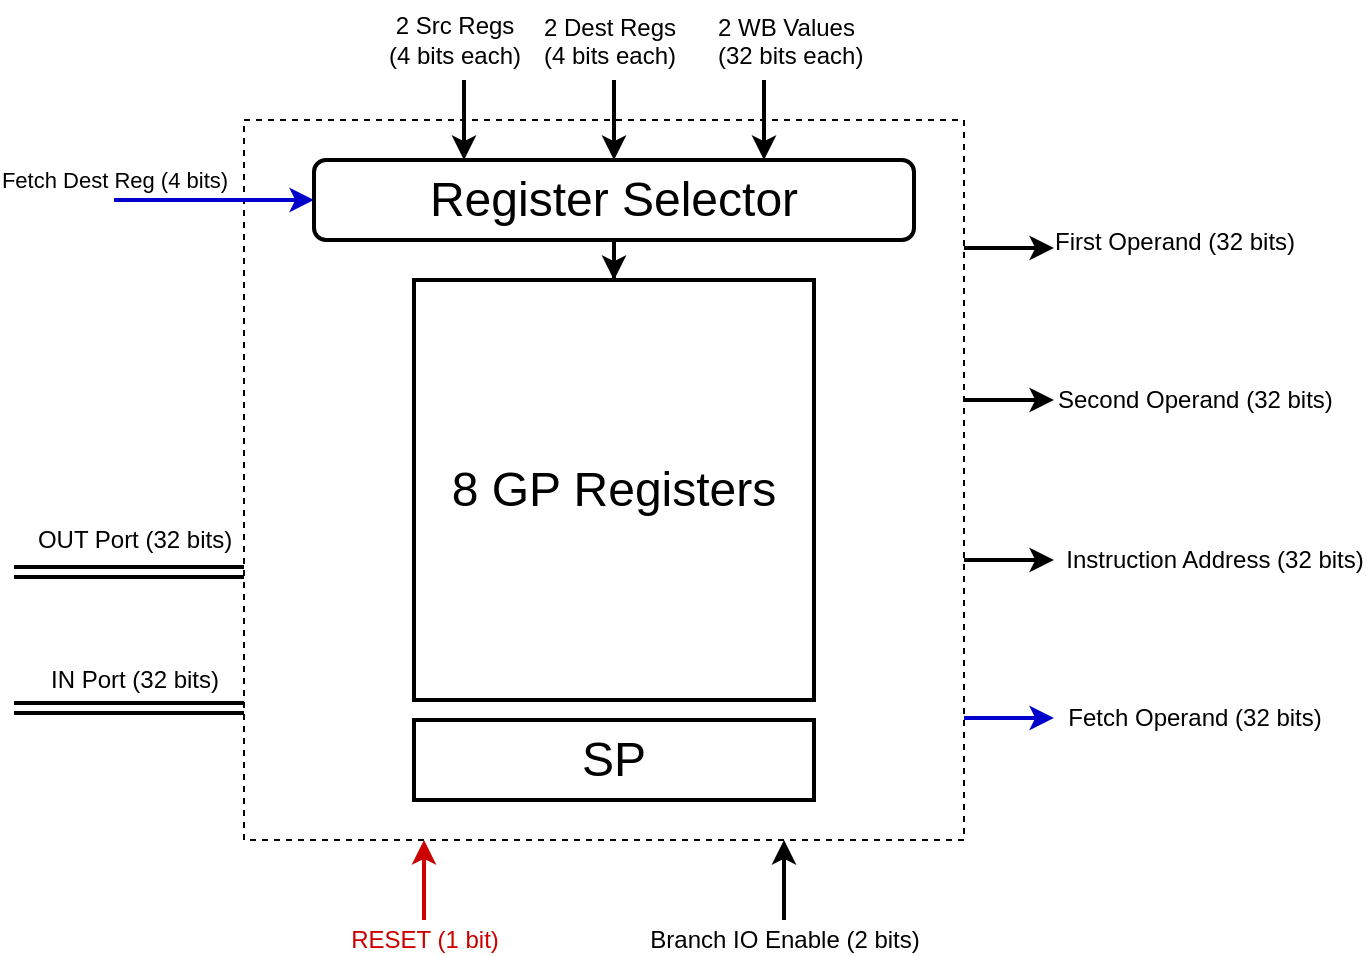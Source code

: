 <mxfile version="12.9.8" type="device"><diagram id="H8apA8gtC7VhO80_4_9E" name="Page-1"><mxGraphModel dx="1355" dy="774" grid="1" gridSize="10" guides="1" tooltips="1" connect="1" arrows="1" fold="1" page="1" pageScale="1" pageWidth="850" pageHeight="1100" math="0" shadow="0"><root><mxCell id="0"/><mxCell id="1" parent="0"/><mxCell id="ml3UvCZeVLvAUPbiQHqb-25" style="edgeStyle=orthogonalEdgeStyle;rounded=0;orthogonalLoop=1;jettySize=auto;html=1;exitX=1;exitY=0.25;exitDx=0;exitDy=0;strokeWidth=2;" parent="1" edge="1"><mxGeometry relative="1" as="geometry"><mxPoint x="650" y="314" as="targetPoint"/><mxPoint x="605" y="314" as="sourcePoint"/></mxGeometry></mxCell><mxCell id="ml3UvCZeVLvAUPbiQHqb-28" value="First Operand (32 bits)" style="text;html=1;align=center;verticalAlign=middle;resizable=0;points=[];labelBackgroundColor=#ffffff;" parent="ml3UvCZeVLvAUPbiQHqb-25" vertex="1" connectable="0"><mxGeometry x="0.733" y="3" relative="1" as="geometry"><mxPoint x="66" as="offset"/></mxGeometry></mxCell><mxCell id="ml3UvCZeVLvAUPbiQHqb-26" style="edgeStyle=orthogonalEdgeStyle;rounded=0;orthogonalLoop=1;jettySize=auto;html=1;exitX=1;exitY=0.5;exitDx=0;exitDy=0;strokeWidth=2;" parent="1" edge="1"><mxGeometry relative="1" as="geometry"><mxPoint x="650" y="390" as="targetPoint"/><mxPoint x="605" y="390" as="sourcePoint"/></mxGeometry></mxCell><mxCell id="ml3UvCZeVLvAUPbiQHqb-27" value="&lt;font style=&quot;font-size: 12px&quot;&gt;Instruction Address (32 bits)&lt;/font&gt;" style="edgeStyle=orthogonalEdgeStyle;rounded=0;orthogonalLoop=1;jettySize=auto;html=1;exitX=1;exitY=0.75;exitDx=0;exitDy=0;strokeWidth=2;" parent="1" edge="1"><mxGeometry x="1" y="80" relative="1" as="geometry"><mxPoint x="650" y="470" as="targetPoint"/><mxPoint x="80" y="80" as="offset"/><mxPoint x="605" y="470" as="sourcePoint"/></mxGeometry></mxCell><mxCell id="ml3UvCZeVLvAUPbiQHqb-3" value="" style="whiteSpace=wrap;html=1;aspect=fixed;dashed=1;strokeWidth=1;" parent="1" vertex="1"><mxGeometry x="245" y="250" width="360" height="360" as="geometry"/></mxCell><mxCell id="ml3UvCZeVLvAUPbiQHqb-17" style="edgeStyle=orthogonalEdgeStyle;rounded=0;orthogonalLoop=1;jettySize=auto;html=1;exitX=0.5;exitY=1;exitDx=0;exitDy=0;strokeWidth=2;" parent="1" source="ml3UvCZeVLvAUPbiQHqb-6" target="ml3UvCZeVLvAUPbiQHqb-8" edge="1"><mxGeometry relative="1" as="geometry"/></mxCell><mxCell id="n16skRF97KGwCEv-apwU-1" value="Fetch Dest Reg (4 bits)" style="edgeStyle=orthogonalEdgeStyle;rounded=0;orthogonalLoop=1;jettySize=auto;html=1;exitX=0;exitY=0.5;exitDx=0;exitDy=0;strokeWidth=2;strokeColor=#0000CC;endArrow=none;endFill=0;startArrow=classic;startFill=1;labelBackgroundColor=none;" parent="1" source="ml3UvCZeVLvAUPbiQHqb-6" edge="1"><mxGeometry x="1" y="-10" relative="1" as="geometry"><mxPoint x="180" y="290" as="targetPoint"/><mxPoint as="offset"/></mxGeometry></mxCell><mxCell id="ml3UvCZeVLvAUPbiQHqb-6" value="&lt;font style=&quot;font-size: 24px&quot;&gt;Register Selector&lt;/font&gt;" style="rounded=1;whiteSpace=wrap;html=1;strokeWidth=2;" parent="1" vertex="1"><mxGeometry x="280" y="270" width="300" height="40" as="geometry"/></mxCell><mxCell id="ml3UvCZeVLvAUPbiQHqb-8" value="&lt;font style=&quot;font-size: 24px&quot;&gt;8 GP Registers&lt;/font&gt;" style="rounded=0;whiteSpace=wrap;html=1;strokeWidth=2;" parent="1" vertex="1"><mxGeometry x="330" y="330" width="200" height="210" as="geometry"/></mxCell><mxCell id="ml3UvCZeVLvAUPbiQHqb-9" value="&lt;font style=&quot;font-size: 24px&quot;&gt;SP&lt;/font&gt;" style="rounded=0;whiteSpace=wrap;html=1;strokeWidth=2;" parent="1" vertex="1"><mxGeometry x="330" y="550" width="200" height="40" as="geometry"/></mxCell><mxCell id="ml3UvCZeVLvAUPbiQHqb-12" value="" style="shape=link;html=1;entryX=0;entryY=0.75;entryDx=0;entryDy=0;strokeWidth=2;" parent="1" edge="1"><mxGeometry width="50" height="50" relative="1" as="geometry"><mxPoint x="130" y="544" as="sourcePoint"/><mxPoint x="245" y="544" as="targetPoint"/></mxGeometry></mxCell><mxCell id="ml3UvCZeVLvAUPbiQHqb-14" value="IN Port (32 bits)" style="text;html=1;align=center;verticalAlign=middle;resizable=0;points=[];labelBackgroundColor=#ffffff;" parent="ml3UvCZeVLvAUPbiQHqb-12" vertex="1" connectable="0"><mxGeometry x="-0.183" y="-4" relative="1" as="geometry"><mxPoint x="13" y="-18" as="offset"/></mxGeometry></mxCell><mxCell id="ml3UvCZeVLvAUPbiQHqb-13" value="" style="shape=link;html=1;entryX=0;entryY=0.75;entryDx=0;entryDy=0;strokeWidth=2;" parent="1" edge="1"><mxGeometry width="50" height="50" relative="1" as="geometry"><mxPoint x="130" y="476" as="sourcePoint"/><mxPoint x="245" y="476" as="targetPoint"/></mxGeometry></mxCell><mxCell id="ml3UvCZeVLvAUPbiQHqb-15" value="OUT Port (32 bits)" style="text;html=1;align=center;verticalAlign=middle;resizable=0;points=[];labelBackgroundColor=#ffffff;" parent="ml3UvCZeVLvAUPbiQHqb-13" vertex="1" connectable="0"><mxGeometry x="0.183" y="6" relative="1" as="geometry"><mxPoint x="-8" y="-10" as="offset"/></mxGeometry></mxCell><mxCell id="ml3UvCZeVLvAUPbiQHqb-19" value="" style="endArrow=classic;html=1;strokeWidth=2;entryX=0.75;entryY=0;entryDx=0;entryDy=0;" parent="1" target="ml3UvCZeVLvAUPbiQHqb-6" edge="1"><mxGeometry width="50" height="50" relative="1" as="geometry"><mxPoint x="505" y="230" as="sourcePoint"/><mxPoint x="480" y="140" as="targetPoint"/></mxGeometry></mxCell><mxCell id="ml3UvCZeVLvAUPbiQHqb-20" value="&lt;font style=&quot;font-size: 12px&quot;&gt;2 Src Regs &lt;br&gt;(4 bits each)&lt;/font&gt;" style="endArrow=classic;html=1;strokeWidth=2;entryX=0.25;entryY=0;entryDx=0;entryDy=0;" parent="1" target="ml3UvCZeVLvAUPbiQHqb-6" edge="1"><mxGeometry x="-1" y="-21" width="50" height="50" relative="1" as="geometry"><mxPoint x="355" y="230" as="sourcePoint"/><mxPoint x="515" y="280" as="targetPoint"/><mxPoint x="16" y="-20" as="offset"/></mxGeometry></mxCell><mxCell id="ml3UvCZeVLvAUPbiQHqb-22" value="" style="endArrow=classic;html=1;strokeWidth=2;entryX=0.5;entryY=0;entryDx=0;entryDy=0;" parent="1" target="ml3UvCZeVLvAUPbiQHqb-6" edge="1"><mxGeometry width="50" height="50" relative="1" as="geometry"><mxPoint x="430" y="230" as="sourcePoint"/><mxPoint x="365" y="280" as="targetPoint"/></mxGeometry></mxCell><mxCell id="ml3UvCZeVLvAUPbiQHqb-23" value="&lt;font color=&quot;#cc0000&quot; style=&quot;font-size: 12px&quot;&gt;RESET (1 bit)&lt;/font&gt;" style="endArrow=classic;html=1;strokeWidth=2;entryX=0.25;entryY=1;entryDx=0;entryDy=0;strokeColor=#CC0000;" parent="1" target="ml3UvCZeVLvAUPbiQHqb-3" edge="1"><mxGeometry x="-1" y="-10" width="50" height="50" relative="1" as="geometry"><mxPoint x="335" y="650" as="sourcePoint"/><mxPoint x="365" y="280" as="targetPoint"/><mxPoint x="-10" y="10" as="offset"/></mxGeometry></mxCell><mxCell id="ml3UvCZeVLvAUPbiQHqb-24" value="&lt;font style=&quot;font-size: 12px&quot;&gt;Branch IO Enable (2 bits)&lt;/font&gt;" style="endArrow=classic;html=1;strokeWidth=2;entryX=0.75;entryY=1;entryDx=0;entryDy=0;" parent="1" target="ml3UvCZeVLvAUPbiQHqb-3" edge="1"><mxGeometry x="-1" y="-10" width="50" height="50" relative="1" as="geometry"><mxPoint x="515" y="650" as="sourcePoint"/><mxPoint x="345" y="620" as="targetPoint"/><mxPoint x="-10" y="10" as="offset"/></mxGeometry></mxCell><mxCell id="ml3UvCZeVLvAUPbiQHqb-29" value="Second Operand (32 bits)" style="text;html=1;" parent="1" vertex="1"><mxGeometry x="650" y="376" width="150" height="30" as="geometry"/></mxCell><mxCell id="ml3UvCZeVLvAUPbiQHqb-31" value="2 Dest Regs&amp;nbsp;&lt;br&gt;(4 bits each)" style="text;html=1;" parent="1" vertex="1"><mxGeometry x="392.5" y="190" width="75" height="30" as="geometry"/></mxCell><mxCell id="ml3UvCZeVLvAUPbiQHqb-32" value="2 WB Values&lt;br&gt;(32 bits each)" style="text;html=1;" parent="1" vertex="1"><mxGeometry x="480" y="190" width="75" height="30" as="geometry"/></mxCell><mxCell id="n16skRF97KGwCEv-apwU-2" value="&lt;font style=&quot;font-size: 12px&quot;&gt;Fetch Operand (32 bits)&lt;/font&gt;" style="edgeStyle=orthogonalEdgeStyle;rounded=0;orthogonalLoop=1;jettySize=auto;html=1;exitX=1;exitY=0.75;exitDx=0;exitDy=0;strokeWidth=2;strokeColor=#0000CC;" parent="1" edge="1"><mxGeometry x="1" y="70" relative="1" as="geometry"><mxPoint x="650" y="549" as="targetPoint"/><mxPoint x="70" y="70" as="offset"/><mxPoint x="605" y="549" as="sourcePoint"/></mxGeometry></mxCell></root></mxGraphModel></diagram></mxfile>